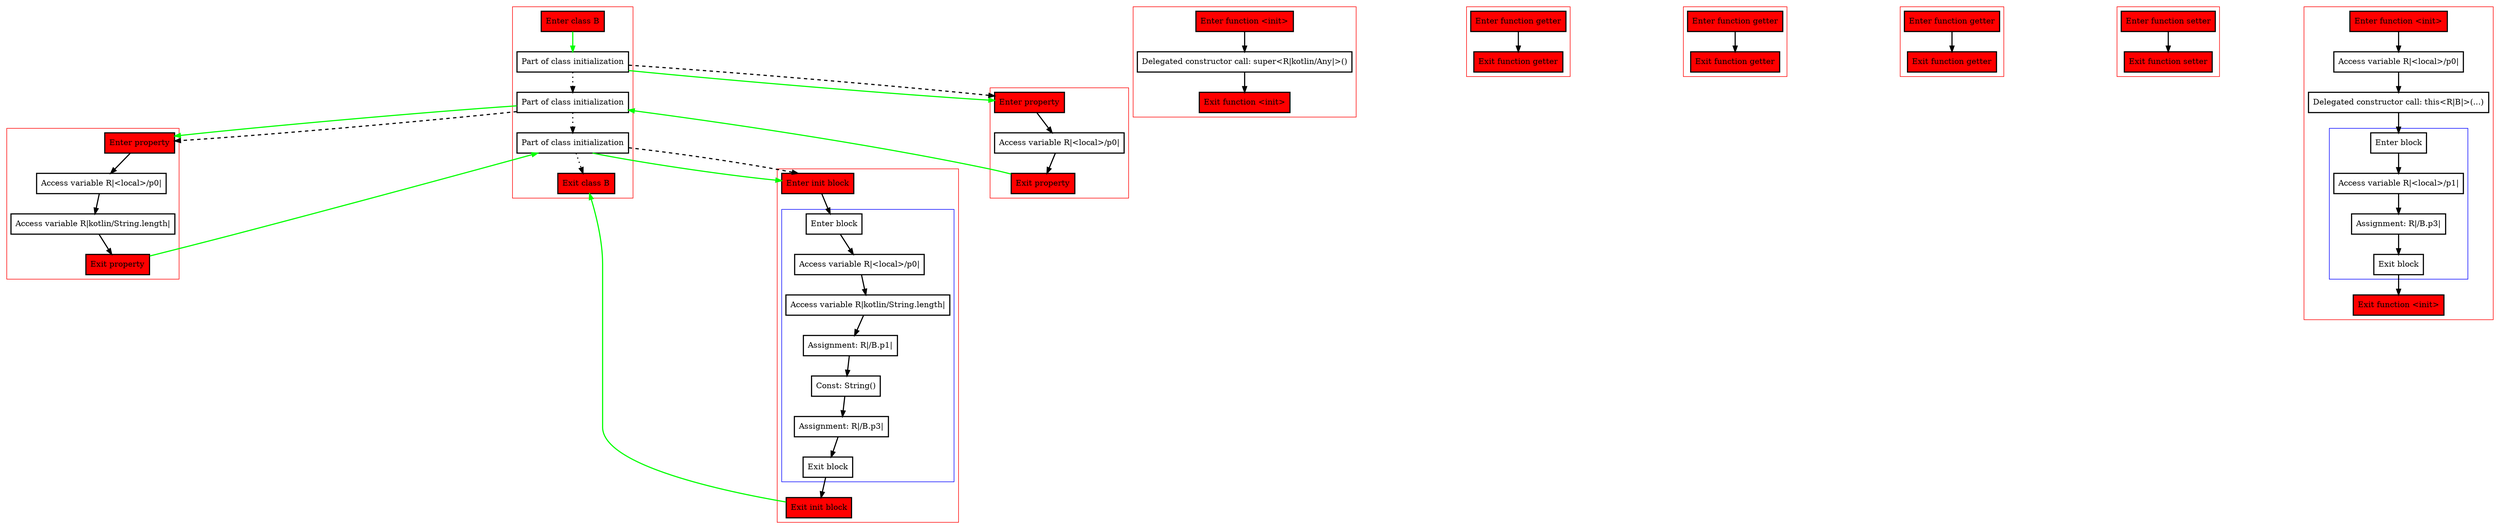 digraph secondaryConstructorCfg_kt {
    graph [nodesep=3]
    node [shape=box penwidth=2]
    edge [penwidth=2]

    subgraph cluster_0 {
        color=red
        0 [label="Enter class B" style="filled" fillcolor=red];
        1 [label="Part of class initialization"];
        2 [label="Part of class initialization"];
        3 [label="Part of class initialization"];
        4 [label="Exit class B" style="filled" fillcolor=red];
    }
    0 -> {1} [color=green];
    1 -> {2} [style=dotted];
    1 -> {10} [color=green];
    1 -> {10} [style=dashed];
    2 -> {3} [style=dotted];
    2 -> {15} [color=green];
    2 -> {15} [style=dashed];
    3 -> {4} [style=dotted];
    3 -> {31} [color=green];
    3 -> {31} [style=dashed];

    subgraph cluster_1 {
        color=red
        5 [label="Enter function <init>" style="filled" fillcolor=red];
        6 [label="Delegated constructor call: super<R|kotlin/Any|>()"];
        7 [label="Exit function <init>" style="filled" fillcolor=red];
    }
    5 -> {6};
    6 -> {7};

    subgraph cluster_2 {
        color=red
        8 [label="Enter function getter" style="filled" fillcolor=red];
        9 [label="Exit function getter" style="filled" fillcolor=red];
    }
    8 -> {9};

    subgraph cluster_3 {
        color=red
        10 [label="Enter property" style="filled" fillcolor=red];
        11 [label="Access variable R|<local>/p0|"];
        12 [label="Exit property" style="filled" fillcolor=red];
    }
    10 -> {11};
    11 -> {12};
    12 -> {2} [color=green];

    subgraph cluster_4 {
        color=red
        13 [label="Enter function getter" style="filled" fillcolor=red];
        14 [label="Exit function getter" style="filled" fillcolor=red];
    }
    13 -> {14};

    subgraph cluster_5 {
        color=red
        15 [label="Enter property" style="filled" fillcolor=red];
        16 [label="Access variable R|<local>/p0|"];
        17 [label="Access variable R|kotlin/String.length|"];
        18 [label="Exit property" style="filled" fillcolor=red];
    }
    15 -> {16};
    16 -> {17};
    17 -> {18};
    18 -> {3} [color=green];

    subgraph cluster_6 {
        color=red
        19 [label="Enter function getter" style="filled" fillcolor=red];
        20 [label="Exit function getter" style="filled" fillcolor=red];
    }
    19 -> {20};

    subgraph cluster_7 {
        color=red
        21 [label="Enter function setter" style="filled" fillcolor=red];
        22 [label="Exit function setter" style="filled" fillcolor=red];
    }
    21 -> {22};

    subgraph cluster_8 {
        color=red
        23 [label="Enter function <init>" style="filled" fillcolor=red];
        24 [label="Access variable R|<local>/p0|"];
        25 [label="Delegated constructor call: this<R|B|>(...)"];
        subgraph cluster_9 {
            color=blue
            26 [label="Enter block"];
            27 [label="Access variable R|<local>/p1|"];
            28 [label="Assignment: R|/B.p3|"];
            29 [label="Exit block"];
        }
        30 [label="Exit function <init>" style="filled" fillcolor=red];
    }
    23 -> {24};
    24 -> {25};
    25 -> {26};
    26 -> {27};
    27 -> {28};
    28 -> {29};
    29 -> {30};

    subgraph cluster_10 {
        color=red
        31 [label="Enter init block" style="filled" fillcolor=red];
        subgraph cluster_11 {
            color=blue
            32 [label="Enter block"];
            33 [label="Access variable R|<local>/p0|"];
            34 [label="Access variable R|kotlin/String.length|"];
            35 [label="Assignment: R|/B.p1|"];
            36 [label="Const: String()"];
            37 [label="Assignment: R|/B.p3|"];
            38 [label="Exit block"];
        }
        39 [label="Exit init block" style="filled" fillcolor=red];
    }
    31 -> {32};
    32 -> {33};
    33 -> {34};
    34 -> {35};
    35 -> {36};
    36 -> {37};
    37 -> {38};
    38 -> {39};
    39 -> {4} [color=green];

}
